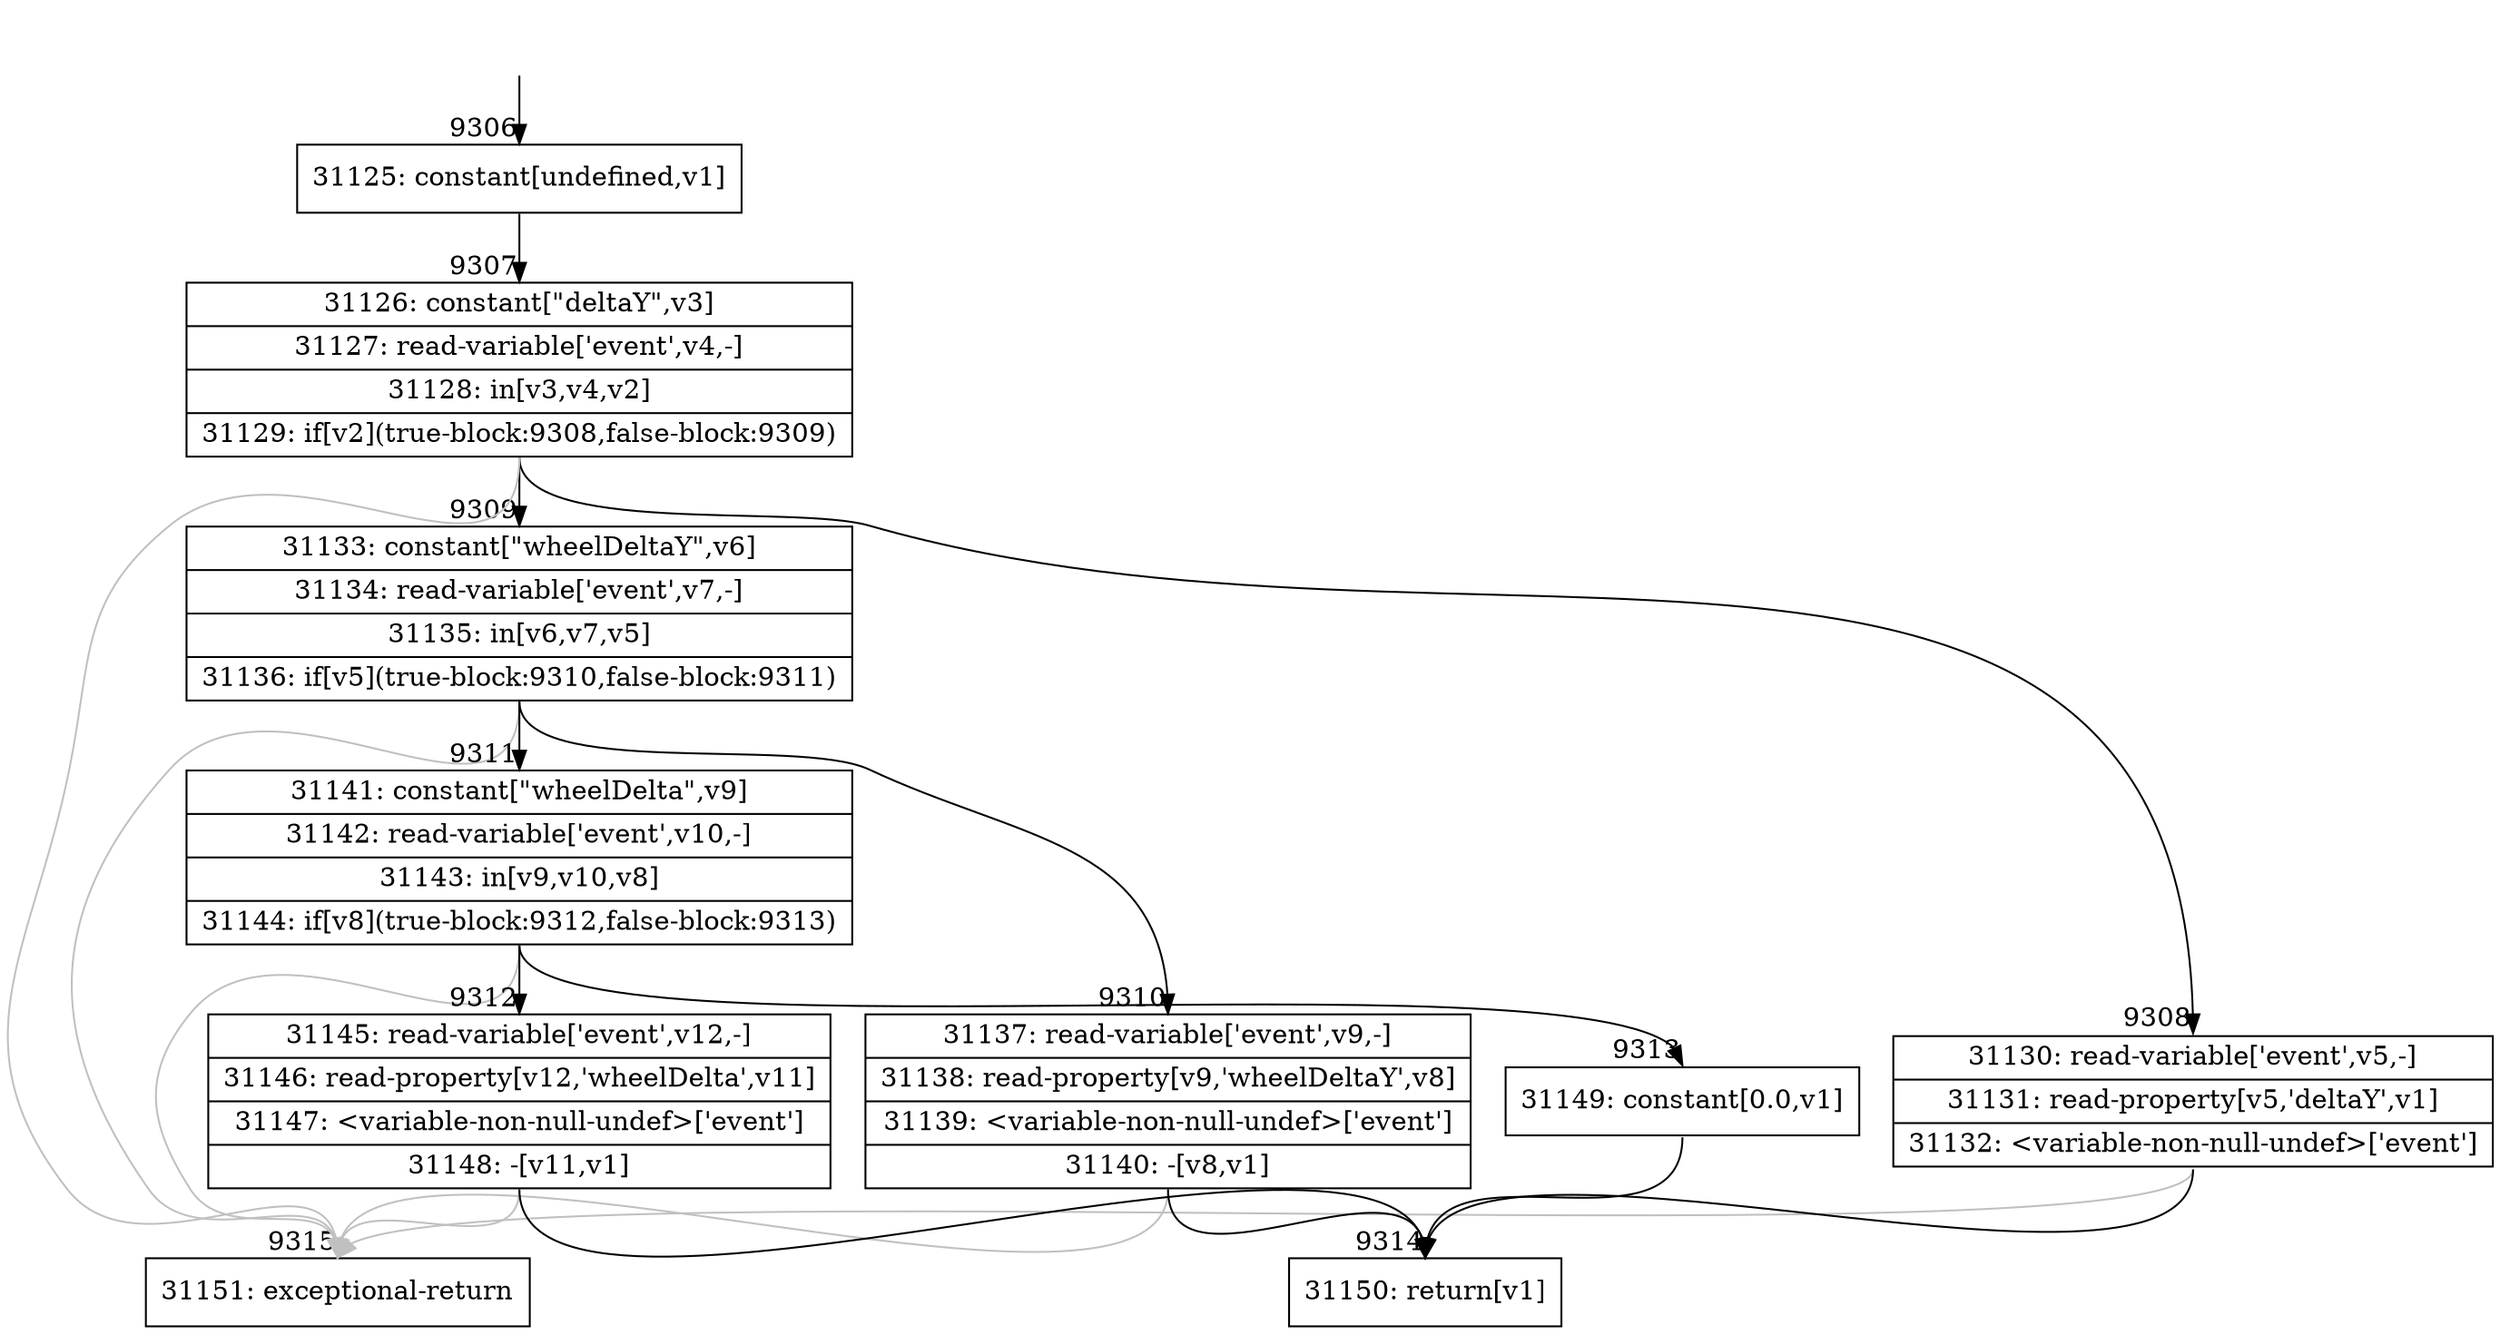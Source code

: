 digraph {
rankdir="TD"
BB_entry684[shape=none,label=""];
BB_entry684 -> BB9306 [tailport=s, headport=n, headlabel="    9306"]
BB9306 [shape=record label="{31125: constant[undefined,v1]}" ] 
BB9306 -> BB9307 [tailport=s, headport=n, headlabel="      9307"]
BB9307 [shape=record label="{31126: constant[\"deltaY\",v3]|31127: read-variable['event',v4,-]|31128: in[v3,v4,v2]|31129: if[v2](true-block:9308,false-block:9309)}" ] 
BB9307 -> BB9308 [tailport=s, headport=n, headlabel="      9308"]
BB9307 -> BB9309 [tailport=s, headport=n, headlabel="      9309"]
BB9307 -> BB9315 [tailport=s, headport=n, color=gray, headlabel="      9315"]
BB9308 [shape=record label="{31130: read-variable['event',v5,-]|31131: read-property[v5,'deltaY',v1]|31132: \<variable-non-null-undef\>['event']}" ] 
BB9308 -> BB9314 [tailport=s, headport=n, headlabel="      9314"]
BB9308 -> BB9315 [tailport=s, headport=n, color=gray]
BB9309 [shape=record label="{31133: constant[\"wheelDeltaY\",v6]|31134: read-variable['event',v7,-]|31135: in[v6,v7,v5]|31136: if[v5](true-block:9310,false-block:9311)}" ] 
BB9309 -> BB9310 [tailport=s, headport=n, headlabel="      9310"]
BB9309 -> BB9311 [tailport=s, headport=n, headlabel="      9311"]
BB9309 -> BB9315 [tailport=s, headport=n, color=gray]
BB9310 [shape=record label="{31137: read-variable['event',v9,-]|31138: read-property[v9,'wheelDeltaY',v8]|31139: \<variable-non-null-undef\>['event']|31140: -[v8,v1]}" ] 
BB9310 -> BB9314 [tailport=s, headport=n]
BB9310 -> BB9315 [tailport=s, headport=n, color=gray]
BB9311 [shape=record label="{31141: constant[\"wheelDelta\",v9]|31142: read-variable['event',v10,-]|31143: in[v9,v10,v8]|31144: if[v8](true-block:9312,false-block:9313)}" ] 
BB9311 -> BB9312 [tailport=s, headport=n, headlabel="      9312"]
BB9311 -> BB9313 [tailport=s, headport=n, headlabel="      9313"]
BB9311 -> BB9315 [tailport=s, headport=n, color=gray]
BB9312 [shape=record label="{31145: read-variable['event',v12,-]|31146: read-property[v12,'wheelDelta',v11]|31147: \<variable-non-null-undef\>['event']|31148: -[v11,v1]}" ] 
BB9312 -> BB9314 [tailport=s, headport=n]
BB9312 -> BB9315 [tailport=s, headport=n, color=gray]
BB9313 [shape=record label="{31149: constant[0.0,v1]}" ] 
BB9313 -> BB9314 [tailport=s, headport=n]
BB9314 [shape=record label="{31150: return[v1]}" ] 
BB9315 [shape=record label="{31151: exceptional-return}" ] 
//#$~ 16485
}
